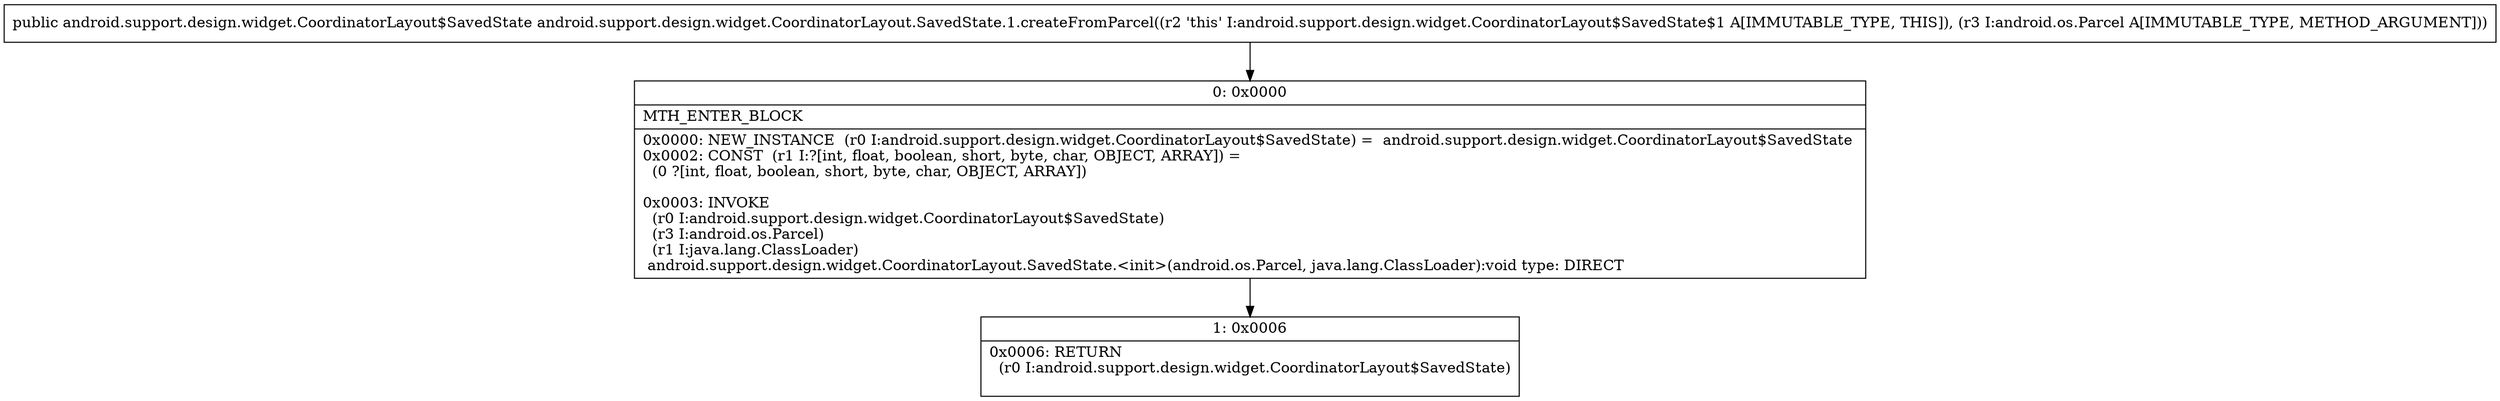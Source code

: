 digraph "CFG forandroid.support.design.widget.CoordinatorLayout.SavedState.1.createFromParcel(Landroid\/os\/Parcel;)Landroid\/support\/design\/widget\/CoordinatorLayout$SavedState;" {
Node_0 [shape=record,label="{0\:\ 0x0000|MTH_ENTER_BLOCK\l|0x0000: NEW_INSTANCE  (r0 I:android.support.design.widget.CoordinatorLayout$SavedState) =  android.support.design.widget.CoordinatorLayout$SavedState \l0x0002: CONST  (r1 I:?[int, float, boolean, short, byte, char, OBJECT, ARRAY]) = \l  (0 ?[int, float, boolean, short, byte, char, OBJECT, ARRAY])\l \l0x0003: INVOKE  \l  (r0 I:android.support.design.widget.CoordinatorLayout$SavedState)\l  (r3 I:android.os.Parcel)\l  (r1 I:java.lang.ClassLoader)\l android.support.design.widget.CoordinatorLayout.SavedState.\<init\>(android.os.Parcel, java.lang.ClassLoader):void type: DIRECT \l}"];
Node_1 [shape=record,label="{1\:\ 0x0006|0x0006: RETURN  \l  (r0 I:android.support.design.widget.CoordinatorLayout$SavedState)\l \l}"];
MethodNode[shape=record,label="{public android.support.design.widget.CoordinatorLayout$SavedState android.support.design.widget.CoordinatorLayout.SavedState.1.createFromParcel((r2 'this' I:android.support.design.widget.CoordinatorLayout$SavedState$1 A[IMMUTABLE_TYPE, THIS]), (r3 I:android.os.Parcel A[IMMUTABLE_TYPE, METHOD_ARGUMENT])) }"];
MethodNode -> Node_0;
Node_0 -> Node_1;
}

